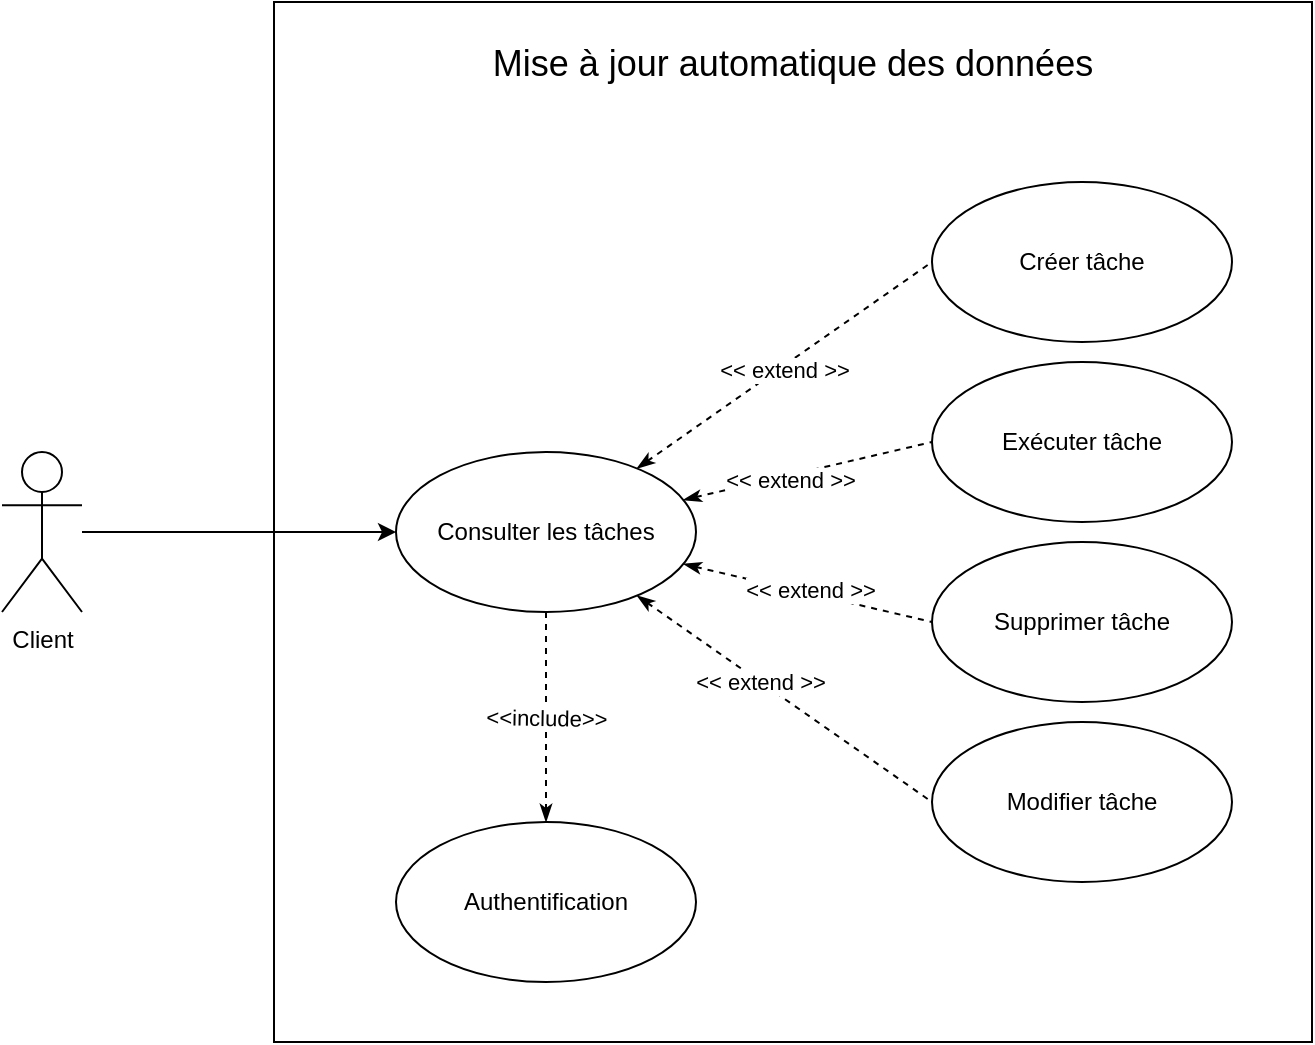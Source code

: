 <mxfile version="24.7.17">
  <diagram name="Page-1" id="D7_4ocU2lMsQLcXo8JJt">
    <mxGraphModel dx="2868" dy="1568" grid="1" gridSize="10" guides="1" tooltips="1" connect="1" arrows="1" fold="1" page="1" pageScale="1" pageWidth="850" pageHeight="1100" math="0" shadow="0">
      <root>
        <mxCell id="0" />
        <mxCell id="1" parent="0" />
        <mxCell id="WvORPzhuoS_GhxgGSwOI-67" value="" style="whiteSpace=wrap;html=1;" parent="1" vertex="1">
          <mxGeometry x="234" y="290" width="519" height="520" as="geometry" />
        </mxCell>
        <mxCell id="WvORPzhuoS_GhxgGSwOI-10" style="rounded=0;orthogonalLoop=1;jettySize=auto;html=1;entryX=0;entryY=0.5;entryDx=0;entryDy=0;" parent="1" source="WvORPzhuoS_GhxgGSwOI-11" target="WvORPzhuoS_GhxgGSwOI-51" edge="1">
          <mxGeometry relative="1" as="geometry" />
        </mxCell>
        <mxCell id="WvORPzhuoS_GhxgGSwOI-11" value="Client" style="shape=umlActor;verticalLabelPosition=bottom;verticalAlign=top;html=1;aspect=fixed;" parent="1" vertex="1">
          <mxGeometry x="98" y="515" width="40" height="80" as="geometry" />
        </mxCell>
        <mxCell id="WvORPzhuoS_GhxgGSwOI-49" style="rounded=0;orthogonalLoop=1;jettySize=auto;html=1;endArrow=classicThin;endFill=1;exitX=0.5;exitY=1;exitDx=0;exitDy=0;dashed=1;" parent="1" source="WvORPzhuoS_GhxgGSwOI-51" target="WvORPzhuoS_GhxgGSwOI-59" edge="1">
          <mxGeometry relative="1" as="geometry" />
        </mxCell>
        <mxCell id="WvORPzhuoS_GhxgGSwOI-50" value="&amp;lt;&amp;lt;include&amp;gt;&amp;gt;" style="edgeLabel;html=1;align=center;verticalAlign=middle;resizable=0;points=[];rotation=1;" parent="WvORPzhuoS_GhxgGSwOI-49" vertex="1" connectable="0">
          <mxGeometry relative="1" as="geometry">
            <mxPoint as="offset" />
          </mxGeometry>
        </mxCell>
        <mxCell id="WvORPzhuoS_GhxgGSwOI-61" style="rounded=0;orthogonalLoop=1;jettySize=auto;html=1;entryX=0;entryY=0.5;entryDx=0;entryDy=0;dashed=1;endArrow=none;endFill=0;startArrow=classicThin;startFill=1;" parent="1" source="WvORPzhuoS_GhxgGSwOI-51" target="WvORPzhuoS_GhxgGSwOI-60" edge="1">
          <mxGeometry relative="1" as="geometry" />
        </mxCell>
        <mxCell id="WvORPzhuoS_GhxgGSwOI-68" value="&amp;lt;&amp;lt; extend &amp;gt;&amp;gt;" style="edgeLabel;html=1;align=center;verticalAlign=middle;resizable=0;points=[];" parent="WvORPzhuoS_GhxgGSwOI-61" vertex="1" connectable="0">
          <mxGeometry x="-0.021" y="-2" relative="1" as="geometry">
            <mxPoint y="-1" as="offset" />
          </mxGeometry>
        </mxCell>
        <mxCell id="WvORPzhuoS_GhxgGSwOI-63" style="rounded=0;orthogonalLoop=1;jettySize=auto;html=1;entryX=0;entryY=0.5;entryDx=0;entryDy=0;dashed=1;endArrow=none;endFill=0;startArrow=classicThin;startFill=1;" parent="1" source="WvORPzhuoS_GhxgGSwOI-51" target="WvORPzhuoS_GhxgGSwOI-62" edge="1">
          <mxGeometry relative="1" as="geometry" />
        </mxCell>
        <mxCell id="WvORPzhuoS_GhxgGSwOI-69" value="&amp;lt;&amp;lt; extend &amp;gt;&amp;gt;" style="edgeLabel;html=1;align=center;verticalAlign=middle;resizable=0;points=[];" parent="WvORPzhuoS_GhxgGSwOI-63" vertex="1" connectable="0">
          <mxGeometry x="-0.152" y="-2" relative="1" as="geometry">
            <mxPoint as="offset" />
          </mxGeometry>
        </mxCell>
        <mxCell id="WvORPzhuoS_GhxgGSwOI-65" style="rounded=0;orthogonalLoop=1;jettySize=auto;html=1;entryX=0;entryY=0.5;entryDx=0;entryDy=0;dashed=1;endArrow=none;endFill=0;startArrow=classicThin;startFill=1;" parent="1" source="WvORPzhuoS_GhxgGSwOI-51" target="WvORPzhuoS_GhxgGSwOI-64" edge="1">
          <mxGeometry relative="1" as="geometry" />
        </mxCell>
        <mxCell id="WvORPzhuoS_GhxgGSwOI-70" value="&amp;lt;&amp;lt; extend &amp;gt;&amp;gt;" style="edgeLabel;html=1;align=center;verticalAlign=middle;resizable=0;points=[];" parent="WvORPzhuoS_GhxgGSwOI-65" vertex="1" connectable="0">
          <mxGeometry x="0.009" y="2" relative="1" as="geometry">
            <mxPoint as="offset" />
          </mxGeometry>
        </mxCell>
        <mxCell id="WvORPzhuoS_GhxgGSwOI-78" style="rounded=0;orthogonalLoop=1;jettySize=auto;html=1;entryX=0;entryY=0.5;entryDx=0;entryDy=0;dashed=1;endArrow=none;endFill=0;startArrow=classicThin;startFill=1;" parent="1" source="WvORPzhuoS_GhxgGSwOI-51" target="WvORPzhuoS_GhxgGSwOI-76" edge="1">
          <mxGeometry relative="1" as="geometry" />
        </mxCell>
        <mxCell id="WvORPzhuoS_GhxgGSwOI-79" value="&amp;lt;&amp;lt; extend &amp;gt;&amp;gt;" style="edgeLabel;html=1;align=center;verticalAlign=middle;resizable=0;points=[];" parent="WvORPzhuoS_GhxgGSwOI-78" vertex="1" connectable="0">
          <mxGeometry x="-0.175" relative="1" as="geometry">
            <mxPoint as="offset" />
          </mxGeometry>
        </mxCell>
        <mxCell id="WvORPzhuoS_GhxgGSwOI-51" value="Consulter les tâches" style="ellipse;whiteSpace=wrap;html=1;" parent="1" vertex="1">
          <mxGeometry x="295" y="515" width="150" height="80" as="geometry" />
        </mxCell>
        <mxCell id="WvORPzhuoS_GhxgGSwOI-59" value="Authentification" style="ellipse;whiteSpace=wrap;html=1;container=0;" parent="1" vertex="1">
          <mxGeometry x="295" y="700" width="150" height="80" as="geometry" />
        </mxCell>
        <mxCell id="WvORPzhuoS_GhxgGSwOI-71" value="Mise à jour automatique des données" style="text;html=1;align=center;verticalAlign=middle;whiteSpace=wrap;rounded=0;fontSize=18;" parent="1" vertex="1">
          <mxGeometry x="336" y="302" width="315" height="38" as="geometry" />
        </mxCell>
        <mxCell id="WvORPzhuoS_GhxgGSwOI-77" value="" style="group" parent="1" vertex="1" connectable="0">
          <mxGeometry x="563" y="380" width="150" height="350" as="geometry" />
        </mxCell>
        <mxCell id="WvORPzhuoS_GhxgGSwOI-66" value="" style="group" parent="WvORPzhuoS_GhxgGSwOI-77" vertex="1" connectable="0">
          <mxGeometry width="150" height="260" as="geometry" />
        </mxCell>
        <mxCell id="WvORPzhuoS_GhxgGSwOI-60" value="Créer tâche" style="ellipse;whiteSpace=wrap;html=1;container=0;" parent="WvORPzhuoS_GhxgGSwOI-66" vertex="1">
          <mxGeometry width="150" height="80" as="geometry" />
        </mxCell>
        <mxCell id="WvORPzhuoS_GhxgGSwOI-62" value="Exécuter tâche" style="ellipse;whiteSpace=wrap;html=1;container=0;" parent="WvORPzhuoS_GhxgGSwOI-66" vertex="1">
          <mxGeometry y="90" width="150" height="80" as="geometry" />
        </mxCell>
        <mxCell id="WvORPzhuoS_GhxgGSwOI-64" value="Supprimer tâche" style="ellipse;whiteSpace=wrap;html=1;container=0;" parent="WvORPzhuoS_GhxgGSwOI-66" vertex="1">
          <mxGeometry y="180" width="150" height="80" as="geometry" />
        </mxCell>
        <mxCell id="WvORPzhuoS_GhxgGSwOI-76" value="Modifier tâche" style="ellipse;whiteSpace=wrap;html=1;container=0;" parent="WvORPzhuoS_GhxgGSwOI-77" vertex="1">
          <mxGeometry y="270" width="150" height="80" as="geometry" />
        </mxCell>
      </root>
    </mxGraphModel>
  </diagram>
</mxfile>
